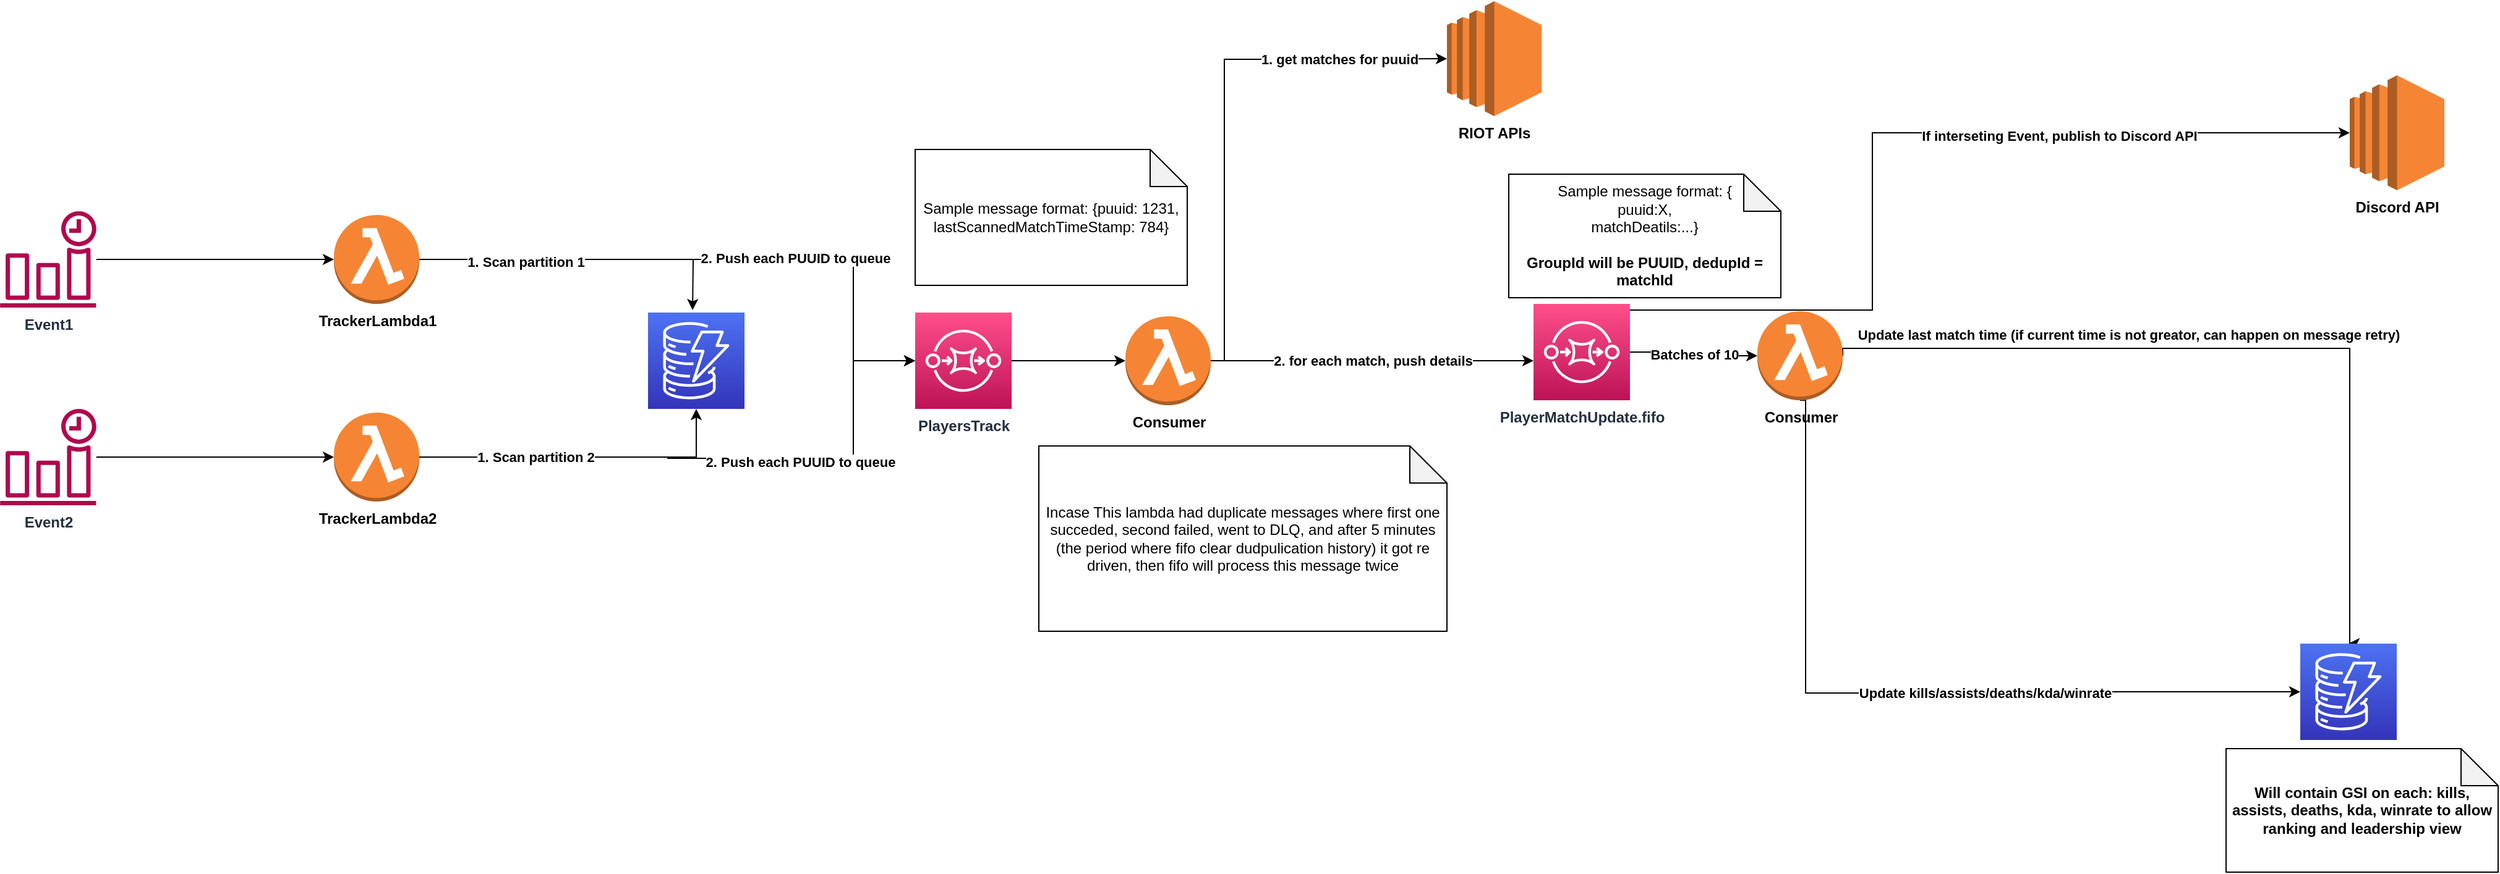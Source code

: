 <mxfile version="20.3.0" type="github">
  <diagram id="z3SU-9NIy3_Db4be6t5X" name="Page-1">
    <mxGraphModel dx="2249" dy="1931" grid="1" gridSize="10" guides="1" tooltips="1" connect="1" arrows="1" fold="1" page="1" pageScale="1" pageWidth="827" pageHeight="1169" math="0" shadow="0">
      <root>
        <mxCell id="0" />
        <mxCell id="1" parent="0" />
        <mxCell id="zB6_l2PBLwlegObrJB-d-13" style="edgeStyle=orthogonalEdgeStyle;rounded=0;orthogonalLoop=1;jettySize=auto;html=1;entryX=0;entryY=0.5;entryDx=0;entryDy=0;entryPerimeter=0;" edge="1" parent="1" source="zB6_l2PBLwlegObrJB-d-1" target="zB6_l2PBLwlegObrJB-d-12">
          <mxGeometry relative="1" as="geometry">
            <Array as="points">
              <mxPoint x="580" y="189" />
              <mxPoint x="580" y="271" />
            </Array>
          </mxGeometry>
        </mxCell>
        <mxCell id="zB6_l2PBLwlegObrJB-d-15" value="&lt;b&gt;2. Push each PUUID to queue&lt;/b&gt;" style="edgeLabel;html=1;align=center;verticalAlign=middle;resizable=0;points=[];" vertex="1" connectable="0" parent="zB6_l2PBLwlegObrJB-d-13">
          <mxGeometry x="0.259" y="1" relative="1" as="geometry">
            <mxPoint as="offset" />
          </mxGeometry>
        </mxCell>
        <mxCell id="zB6_l2PBLwlegObrJB-d-1" value="&lt;b&gt;TrackerLambda1&lt;/b&gt;" style="outlineConnect=0;dashed=0;verticalLabelPosition=bottom;verticalAlign=top;align=center;html=1;shape=mxgraph.aws3.lambda_function;fillColor=#F58534;gradientColor=none;" vertex="1" parent="1">
          <mxGeometry x="160" y="153" width="69" height="72" as="geometry" />
        </mxCell>
        <mxCell id="zB6_l2PBLwlegObrJB-d-3" style="edgeStyle=orthogonalEdgeStyle;rounded=0;orthogonalLoop=1;jettySize=auto;html=1;entryX=0;entryY=0.5;entryDx=0;entryDy=0;entryPerimeter=0;" edge="1" parent="1" source="zB6_l2PBLwlegObrJB-d-2" target="zB6_l2PBLwlegObrJB-d-1">
          <mxGeometry relative="1" as="geometry" />
        </mxCell>
        <mxCell id="zB6_l2PBLwlegObrJB-d-2" value="&lt;b&gt;Event1&lt;/b&gt;" style="sketch=0;outlineConnect=0;fontColor=#232F3E;gradientColor=none;fillColor=#B0084D;strokeColor=none;dashed=0;verticalLabelPosition=bottom;verticalAlign=top;align=center;html=1;fontSize=12;fontStyle=0;aspect=fixed;pointerEvents=1;shape=mxgraph.aws4.event_time_based;" vertex="1" parent="1">
          <mxGeometry x="-110" y="150" width="78" height="78" as="geometry" />
        </mxCell>
        <mxCell id="zB6_l2PBLwlegObrJB-d-14" style="edgeStyle=orthogonalEdgeStyle;rounded=0;orthogonalLoop=1;jettySize=auto;html=1;entryX=0;entryY=0.5;entryDx=0;entryDy=0;entryPerimeter=0;" edge="1" parent="1" source="zB6_l2PBLwlegObrJB-d-4" target="zB6_l2PBLwlegObrJB-d-12">
          <mxGeometry relative="1" as="geometry">
            <Array as="points">
              <mxPoint x="430" y="349" />
              <mxPoint x="430" y="350" />
              <mxPoint x="580" y="350" />
              <mxPoint x="580" y="271" />
            </Array>
          </mxGeometry>
        </mxCell>
        <mxCell id="zB6_l2PBLwlegObrJB-d-16" value="&lt;b&gt;2. Push each PUUID to queue&lt;/b&gt;" style="edgeLabel;html=1;align=center;verticalAlign=middle;resizable=0;points=[];" vertex="1" connectable="0" parent="zB6_l2PBLwlegObrJB-d-14">
          <mxGeometry x="0.285" y="-3" relative="1" as="geometry">
            <mxPoint as="offset" />
          </mxGeometry>
        </mxCell>
        <mxCell id="zB6_l2PBLwlegObrJB-d-4" value="&lt;b&gt;TrackerLambda2&lt;/b&gt;" style="outlineConnect=0;dashed=0;verticalLabelPosition=bottom;verticalAlign=top;align=center;html=1;shape=mxgraph.aws3.lambda_function;fillColor=#F58534;gradientColor=none;" vertex="1" parent="1">
          <mxGeometry x="160" y="313" width="69" height="72" as="geometry" />
        </mxCell>
        <mxCell id="zB6_l2PBLwlegObrJB-d-5" style="edgeStyle=orthogonalEdgeStyle;rounded=0;orthogonalLoop=1;jettySize=auto;html=1;entryX=0;entryY=0.5;entryDx=0;entryDy=0;entryPerimeter=0;" edge="1" parent="1" source="zB6_l2PBLwlegObrJB-d-6" target="zB6_l2PBLwlegObrJB-d-4">
          <mxGeometry relative="1" as="geometry" />
        </mxCell>
        <mxCell id="zB6_l2PBLwlegObrJB-d-6" value="&lt;b&gt;Event2&lt;/b&gt;" style="sketch=0;outlineConnect=0;fontColor=#232F3E;gradientColor=none;fillColor=#B0084D;strokeColor=none;dashed=0;verticalLabelPosition=bottom;verticalAlign=top;align=center;html=1;fontSize=12;fontStyle=0;aspect=fixed;pointerEvents=1;shape=mxgraph.aws4.event_time_based;" vertex="1" parent="1">
          <mxGeometry x="-110" y="310" width="78" height="78" as="geometry" />
        </mxCell>
        <mxCell id="zB6_l2PBLwlegObrJB-d-7" value="" style="sketch=0;points=[[0,0,0],[0.25,0,0],[0.5,0,0],[0.75,0,0],[1,0,0],[0,1,0],[0.25,1,0],[0.5,1,0],[0.75,1,0],[1,1,0],[0,0.25,0],[0,0.5,0],[0,0.75,0],[1,0.25,0],[1,0.5,0],[1,0.75,0]];outlineConnect=0;fontColor=#232F3E;gradientColor=#4D72F3;gradientDirection=north;fillColor=#3334B9;strokeColor=#ffffff;dashed=0;verticalLabelPosition=bottom;verticalAlign=top;align=center;html=1;fontSize=12;fontStyle=0;aspect=fixed;shape=mxgraph.aws4.resourceIcon;resIcon=mxgraph.aws4.dynamodb;" vertex="1" parent="1">
          <mxGeometry x="414" y="232" width="78" height="78" as="geometry" />
        </mxCell>
        <mxCell id="zB6_l2PBLwlegObrJB-d-21" style="edgeStyle=orthogonalEdgeStyle;rounded=0;orthogonalLoop=1;jettySize=auto;html=1;entryX=0;entryY=0.5;entryDx=0;entryDy=0;entryPerimeter=0;" edge="1" parent="1" source="zB6_l2PBLwlegObrJB-d-12" target="zB6_l2PBLwlegObrJB-d-18">
          <mxGeometry relative="1" as="geometry" />
        </mxCell>
        <mxCell id="zB6_l2PBLwlegObrJB-d-12" value="&lt;b&gt;PlayersTrack&lt;/b&gt;" style="sketch=0;points=[[0,0,0],[0.25,0,0],[0.5,0,0],[0.75,0,0],[1,0,0],[0,1,0],[0.25,1,0],[0.5,1,0],[0.75,1,0],[1,1,0],[0,0.25,0],[0,0.5,0],[0,0.75,0],[1,0.25,0],[1,0.5,0],[1,0.75,0]];outlineConnect=0;fontColor=#232F3E;gradientColor=#FF4F8B;gradientDirection=north;fillColor=#BC1356;strokeColor=#ffffff;dashed=0;verticalLabelPosition=bottom;verticalAlign=top;align=center;html=1;fontSize=12;fontStyle=0;aspect=fixed;shape=mxgraph.aws4.resourceIcon;resIcon=mxgraph.aws4.sqs;" vertex="1" parent="1">
          <mxGeometry x="630" y="232" width="78" height="78" as="geometry" />
        </mxCell>
        <mxCell id="zB6_l2PBLwlegObrJB-d-9" style="edgeStyle=orthogonalEdgeStyle;rounded=0;orthogonalLoop=1;jettySize=auto;html=1;entryX=0.5;entryY=1;entryDx=0;entryDy=0;entryPerimeter=0;" edge="1" parent="1" source="zB6_l2PBLwlegObrJB-d-4" target="zB6_l2PBLwlegObrJB-d-7">
          <mxGeometry relative="1" as="geometry" />
        </mxCell>
        <mxCell id="zB6_l2PBLwlegObrJB-d-11" value="&lt;b&gt;1. Scan partition 2&lt;/b&gt;" style="edgeLabel;html=1;align=center;verticalAlign=middle;resizable=0;points=[];" vertex="1" connectable="0" parent="zB6_l2PBLwlegObrJB-d-9">
          <mxGeometry x="-0.285" relative="1" as="geometry">
            <mxPoint as="offset" />
          </mxGeometry>
        </mxCell>
        <mxCell id="zB6_l2PBLwlegObrJB-d-8" style="edgeStyle=orthogonalEdgeStyle;rounded=0;orthogonalLoop=1;jettySize=auto;html=1;" edge="1" parent="1" source="zB6_l2PBLwlegObrJB-d-1">
          <mxGeometry relative="1" as="geometry">
            <mxPoint x="450" y="230" as="targetPoint" />
          </mxGeometry>
        </mxCell>
        <mxCell id="zB6_l2PBLwlegObrJB-d-10" value="&lt;b&gt;1. Scan partition 1&lt;/b&gt;" style="edgeLabel;html=1;align=center;verticalAlign=middle;resizable=0;points=[];" vertex="1" connectable="0" parent="zB6_l2PBLwlegObrJB-d-8">
          <mxGeometry x="-0.344" y="-2" relative="1" as="geometry">
            <mxPoint as="offset" />
          </mxGeometry>
        </mxCell>
        <mxCell id="zB6_l2PBLwlegObrJB-d-24" style="edgeStyle=orthogonalEdgeStyle;rounded=0;orthogonalLoop=1;jettySize=auto;html=1;entryX=0;entryY=0.5;entryDx=0;entryDy=0;entryPerimeter=0;" edge="1" parent="1" source="zB6_l2PBLwlegObrJB-d-18" target="zB6_l2PBLwlegObrJB-d-23">
          <mxGeometry relative="1" as="geometry">
            <Array as="points">
              <mxPoint x="880" y="271" />
              <mxPoint x="880" y="27" />
              <mxPoint x="970" y="27" />
            </Array>
          </mxGeometry>
        </mxCell>
        <mxCell id="zB6_l2PBLwlegObrJB-d-25" value="1. get matches for puuid" style="edgeLabel;html=1;align=center;verticalAlign=middle;resizable=0;points=[];fontStyle=1" vertex="1" connectable="0" parent="zB6_l2PBLwlegObrJB-d-24">
          <mxGeometry x="0.294" y="-1" relative="1" as="geometry">
            <mxPoint x="66" y="-1" as="offset" />
          </mxGeometry>
        </mxCell>
        <mxCell id="zB6_l2PBLwlegObrJB-d-26" style="edgeStyle=orthogonalEdgeStyle;rounded=0;orthogonalLoop=1;jettySize=auto;html=1;" edge="1" parent="1" source="zB6_l2PBLwlegObrJB-d-18">
          <mxGeometry relative="1" as="geometry">
            <mxPoint x="1130" y="271" as="targetPoint" />
          </mxGeometry>
        </mxCell>
        <mxCell id="zB6_l2PBLwlegObrJB-d-31" value="&lt;b&gt;2. for each match, push details&lt;/b&gt;" style="edgeLabel;html=1;align=center;verticalAlign=middle;resizable=0;points=[];" vertex="1" connectable="0" parent="zB6_l2PBLwlegObrJB-d-26">
          <mxGeometry x="-0.372" y="-2" relative="1" as="geometry">
            <mxPoint x="49" y="-2" as="offset" />
          </mxGeometry>
        </mxCell>
        <mxCell id="zB6_l2PBLwlegObrJB-d-18" value="&lt;b&gt;Consumer&lt;/b&gt;" style="outlineConnect=0;dashed=0;verticalLabelPosition=bottom;verticalAlign=top;align=center;html=1;shape=mxgraph.aws3.lambda_function;fillColor=#F58534;gradientColor=none;" vertex="1" parent="1">
          <mxGeometry x="800" y="235" width="69" height="72" as="geometry" />
        </mxCell>
        <mxCell id="zB6_l2PBLwlegObrJB-d-22" value="Sample message format: {puuid: 1231, lastScannedMatchTimeStamp: 784}" style="shape=note;whiteSpace=wrap;html=1;backgroundOutline=1;darkOpacity=0.05;" vertex="1" parent="1">
          <mxGeometry x="630" y="100" width="220" height="110" as="geometry" />
        </mxCell>
        <mxCell id="zB6_l2PBLwlegObrJB-d-23" value="&lt;b&gt;RIOT APIs&lt;/b&gt;" style="outlineConnect=0;dashed=0;verticalLabelPosition=bottom;verticalAlign=top;align=center;html=1;shape=mxgraph.aws3.ec2;fillColor=#F58534;gradientColor=none;" vertex="1" parent="1">
          <mxGeometry x="1060" y="-20" width="76.5" height="93" as="geometry" />
        </mxCell>
        <mxCell id="zB6_l2PBLwlegObrJB-d-33" value="&lt;b&gt;Update last match time (if current time is not greator, can happen on message retry)&lt;/b&gt;" style="edgeStyle=orthogonalEdgeStyle;rounded=0;orthogonalLoop=1;jettySize=auto;html=1;entryX=0.5;entryY=0;entryDx=0;entryDy=0;entryPerimeter=0;exitX=1;exitY=0.5;exitDx=0;exitDy=0;exitPerimeter=0;" edge="1" parent="1" source="zB6_l2PBLwlegObrJB-d-40" target="zB6_l2PBLwlegObrJB-d-32">
          <mxGeometry x="-0.279" y="11" relative="1" as="geometry">
            <Array as="points">
              <mxPoint x="1790" y="261" />
              <mxPoint x="1790" y="500" />
            </Array>
            <mxPoint as="offset" />
          </mxGeometry>
        </mxCell>
        <mxCell id="zB6_l2PBLwlegObrJB-d-35" style="edgeStyle=orthogonalEdgeStyle;rounded=0;orthogonalLoop=1;jettySize=auto;html=1;entryX=0;entryY=0.5;entryDx=0;entryDy=0;entryPerimeter=0;exitX=0.5;exitY=1;exitDx=0;exitDy=0;exitPerimeter=0;" edge="1" parent="1" source="zB6_l2PBLwlegObrJB-d-40" target="zB6_l2PBLwlegObrJB-d-32">
          <mxGeometry relative="1" as="geometry">
            <Array as="points">
              <mxPoint x="1350" y="303" />
              <mxPoint x="1350" y="540" />
              <mxPoint x="1464" y="540" />
              <mxPoint x="1464" y="539" />
            </Array>
          </mxGeometry>
        </mxCell>
        <mxCell id="zB6_l2PBLwlegObrJB-d-36" value="&lt;b&gt;Update kills/assists/deaths/kda/winrate&lt;/b&gt;" style="edgeLabel;html=1;align=center;verticalAlign=middle;resizable=0;points=[];" vertex="1" connectable="0" parent="zB6_l2PBLwlegObrJB-d-35">
          <mxGeometry x="0.204" y="-1" relative="1" as="geometry">
            <mxPoint as="offset" />
          </mxGeometry>
        </mxCell>
        <mxCell id="zB6_l2PBLwlegObrJB-d-38" style="edgeStyle=orthogonalEdgeStyle;rounded=0;orthogonalLoop=1;jettySize=auto;html=1;entryX=0;entryY=0.5;entryDx=0;entryDy=0;entryPerimeter=0;" edge="1" parent="1" source="zB6_l2PBLwlegObrJB-d-27" target="zB6_l2PBLwlegObrJB-d-37">
          <mxGeometry relative="1" as="geometry">
            <Array as="points">
              <mxPoint x="1404" y="230" />
              <mxPoint x="1404" y="87" />
            </Array>
          </mxGeometry>
        </mxCell>
        <mxCell id="zB6_l2PBLwlegObrJB-d-39" value="If interseting Event, publish to Discord API" style="edgeLabel;html=1;align=center;verticalAlign=middle;resizable=0;points=[];fontStyle=1" vertex="1" connectable="0" parent="zB6_l2PBLwlegObrJB-d-38">
          <mxGeometry x="0.351" y="-1" relative="1" as="geometry">
            <mxPoint y="1" as="offset" />
          </mxGeometry>
        </mxCell>
        <mxCell id="zB6_l2PBLwlegObrJB-d-42" value="&lt;b&gt;Batches of 10&lt;/b&gt;" style="edgeStyle=orthogonalEdgeStyle;rounded=0;orthogonalLoop=1;jettySize=auto;html=1;entryX=0;entryY=0.5;entryDx=0;entryDy=0;entryPerimeter=0;" edge="1" parent="1" source="zB6_l2PBLwlegObrJB-d-27" target="zB6_l2PBLwlegObrJB-d-40">
          <mxGeometry relative="1" as="geometry" />
        </mxCell>
        <mxCell id="zB6_l2PBLwlegObrJB-d-27" value="&lt;b&gt;PlayerMatchUpdate.fifo&lt;/b&gt;" style="sketch=0;points=[[0,0,0],[0.25,0,0],[0.5,0,0],[0.75,0,0],[1,0,0],[0,1,0],[0.25,1,0],[0.5,1,0],[0.75,1,0],[1,1,0],[0,0.25,0],[0,0.5,0],[0,0.75,0],[1,0.25,0],[1,0.5,0],[1,0.75,0]];outlineConnect=0;fontColor=#232F3E;gradientColor=#FF4F8B;gradientDirection=north;fillColor=#BC1356;strokeColor=#ffffff;dashed=0;verticalLabelPosition=bottom;verticalAlign=top;align=center;html=1;fontSize=12;fontStyle=0;aspect=fixed;shape=mxgraph.aws4.resourceIcon;resIcon=mxgraph.aws4.sqs;" vertex="1" parent="1">
          <mxGeometry x="1130" y="225" width="78" height="78" as="geometry" />
        </mxCell>
        <mxCell id="zB6_l2PBLwlegObrJB-d-28" value="Sample message format: {&lt;br&gt;puuid:X,&lt;br&gt;matchDeatils:...}&lt;br&gt;&lt;br&gt;&lt;b&gt;GroupId will be PUUID, dedupId = matchId&lt;/b&gt;" style="shape=note;whiteSpace=wrap;html=1;backgroundOutline=1;darkOpacity=0.05;" vertex="1" parent="1">
          <mxGeometry x="1110" y="120" width="220" height="100" as="geometry" />
        </mxCell>
        <mxCell id="zB6_l2PBLwlegObrJB-d-32" value="" style="sketch=0;points=[[0,0,0],[0.25,0,0],[0.5,0,0],[0.75,0,0],[1,0,0],[0,1,0],[0.25,1,0],[0.5,1,0],[0.75,1,0],[1,1,0],[0,0.25,0],[0,0.5,0],[0,0.75,0],[1,0.25,0],[1,0.5,0],[1,0.75,0]];outlineConnect=0;fontColor=#232F3E;gradientColor=#4D72F3;gradientDirection=north;fillColor=#3334B9;strokeColor=#ffffff;dashed=0;verticalLabelPosition=bottom;verticalAlign=top;align=center;html=1;fontSize=12;fontStyle=0;aspect=fixed;shape=mxgraph.aws4.resourceIcon;resIcon=mxgraph.aws4.dynamodb;" vertex="1" parent="1">
          <mxGeometry x="1750" y="500" width="78" height="78" as="geometry" />
        </mxCell>
        <mxCell id="zB6_l2PBLwlegObrJB-d-34" value="Incase This lambda had duplicate messages where first one succeded, second failed, went to DLQ, and after 5 minutes (the period where fifo clear dudpulication history) it got re driven, then fifo will process this message twice" style="shape=note;whiteSpace=wrap;html=1;backgroundOutline=1;darkOpacity=0.05;" vertex="1" parent="1">
          <mxGeometry x="730" y="340" width="330" height="150" as="geometry" />
        </mxCell>
        <mxCell id="zB6_l2PBLwlegObrJB-d-37" value="&lt;b&gt;Discord API&lt;/b&gt;" style="outlineConnect=0;dashed=0;verticalLabelPosition=bottom;verticalAlign=top;align=center;html=1;shape=mxgraph.aws3.ec2;fillColor=#F58534;gradientColor=none;" vertex="1" parent="1">
          <mxGeometry x="1790" y="40" width="76.5" height="93" as="geometry" />
        </mxCell>
        <mxCell id="zB6_l2PBLwlegObrJB-d-40" value="&lt;b&gt;Consumer&lt;/b&gt;" style="outlineConnect=0;dashed=0;verticalLabelPosition=bottom;verticalAlign=top;align=center;html=1;shape=mxgraph.aws3.lambda_function;fillColor=#F58534;gradientColor=none;" vertex="1" parent="1">
          <mxGeometry x="1311" y="231" width="69" height="72" as="geometry" />
        </mxCell>
        <mxCell id="zB6_l2PBLwlegObrJB-d-44" value="&lt;b&gt;Will contain GSI on each: kills, assists, deaths, kda, winrate to allow ranking and leadership view&lt;/b&gt;" style="shape=note;whiteSpace=wrap;html=1;backgroundOutline=1;darkOpacity=0.05;" vertex="1" parent="1">
          <mxGeometry x="1690" y="585" width="220" height="100" as="geometry" />
        </mxCell>
      </root>
    </mxGraphModel>
  </diagram>
</mxfile>
